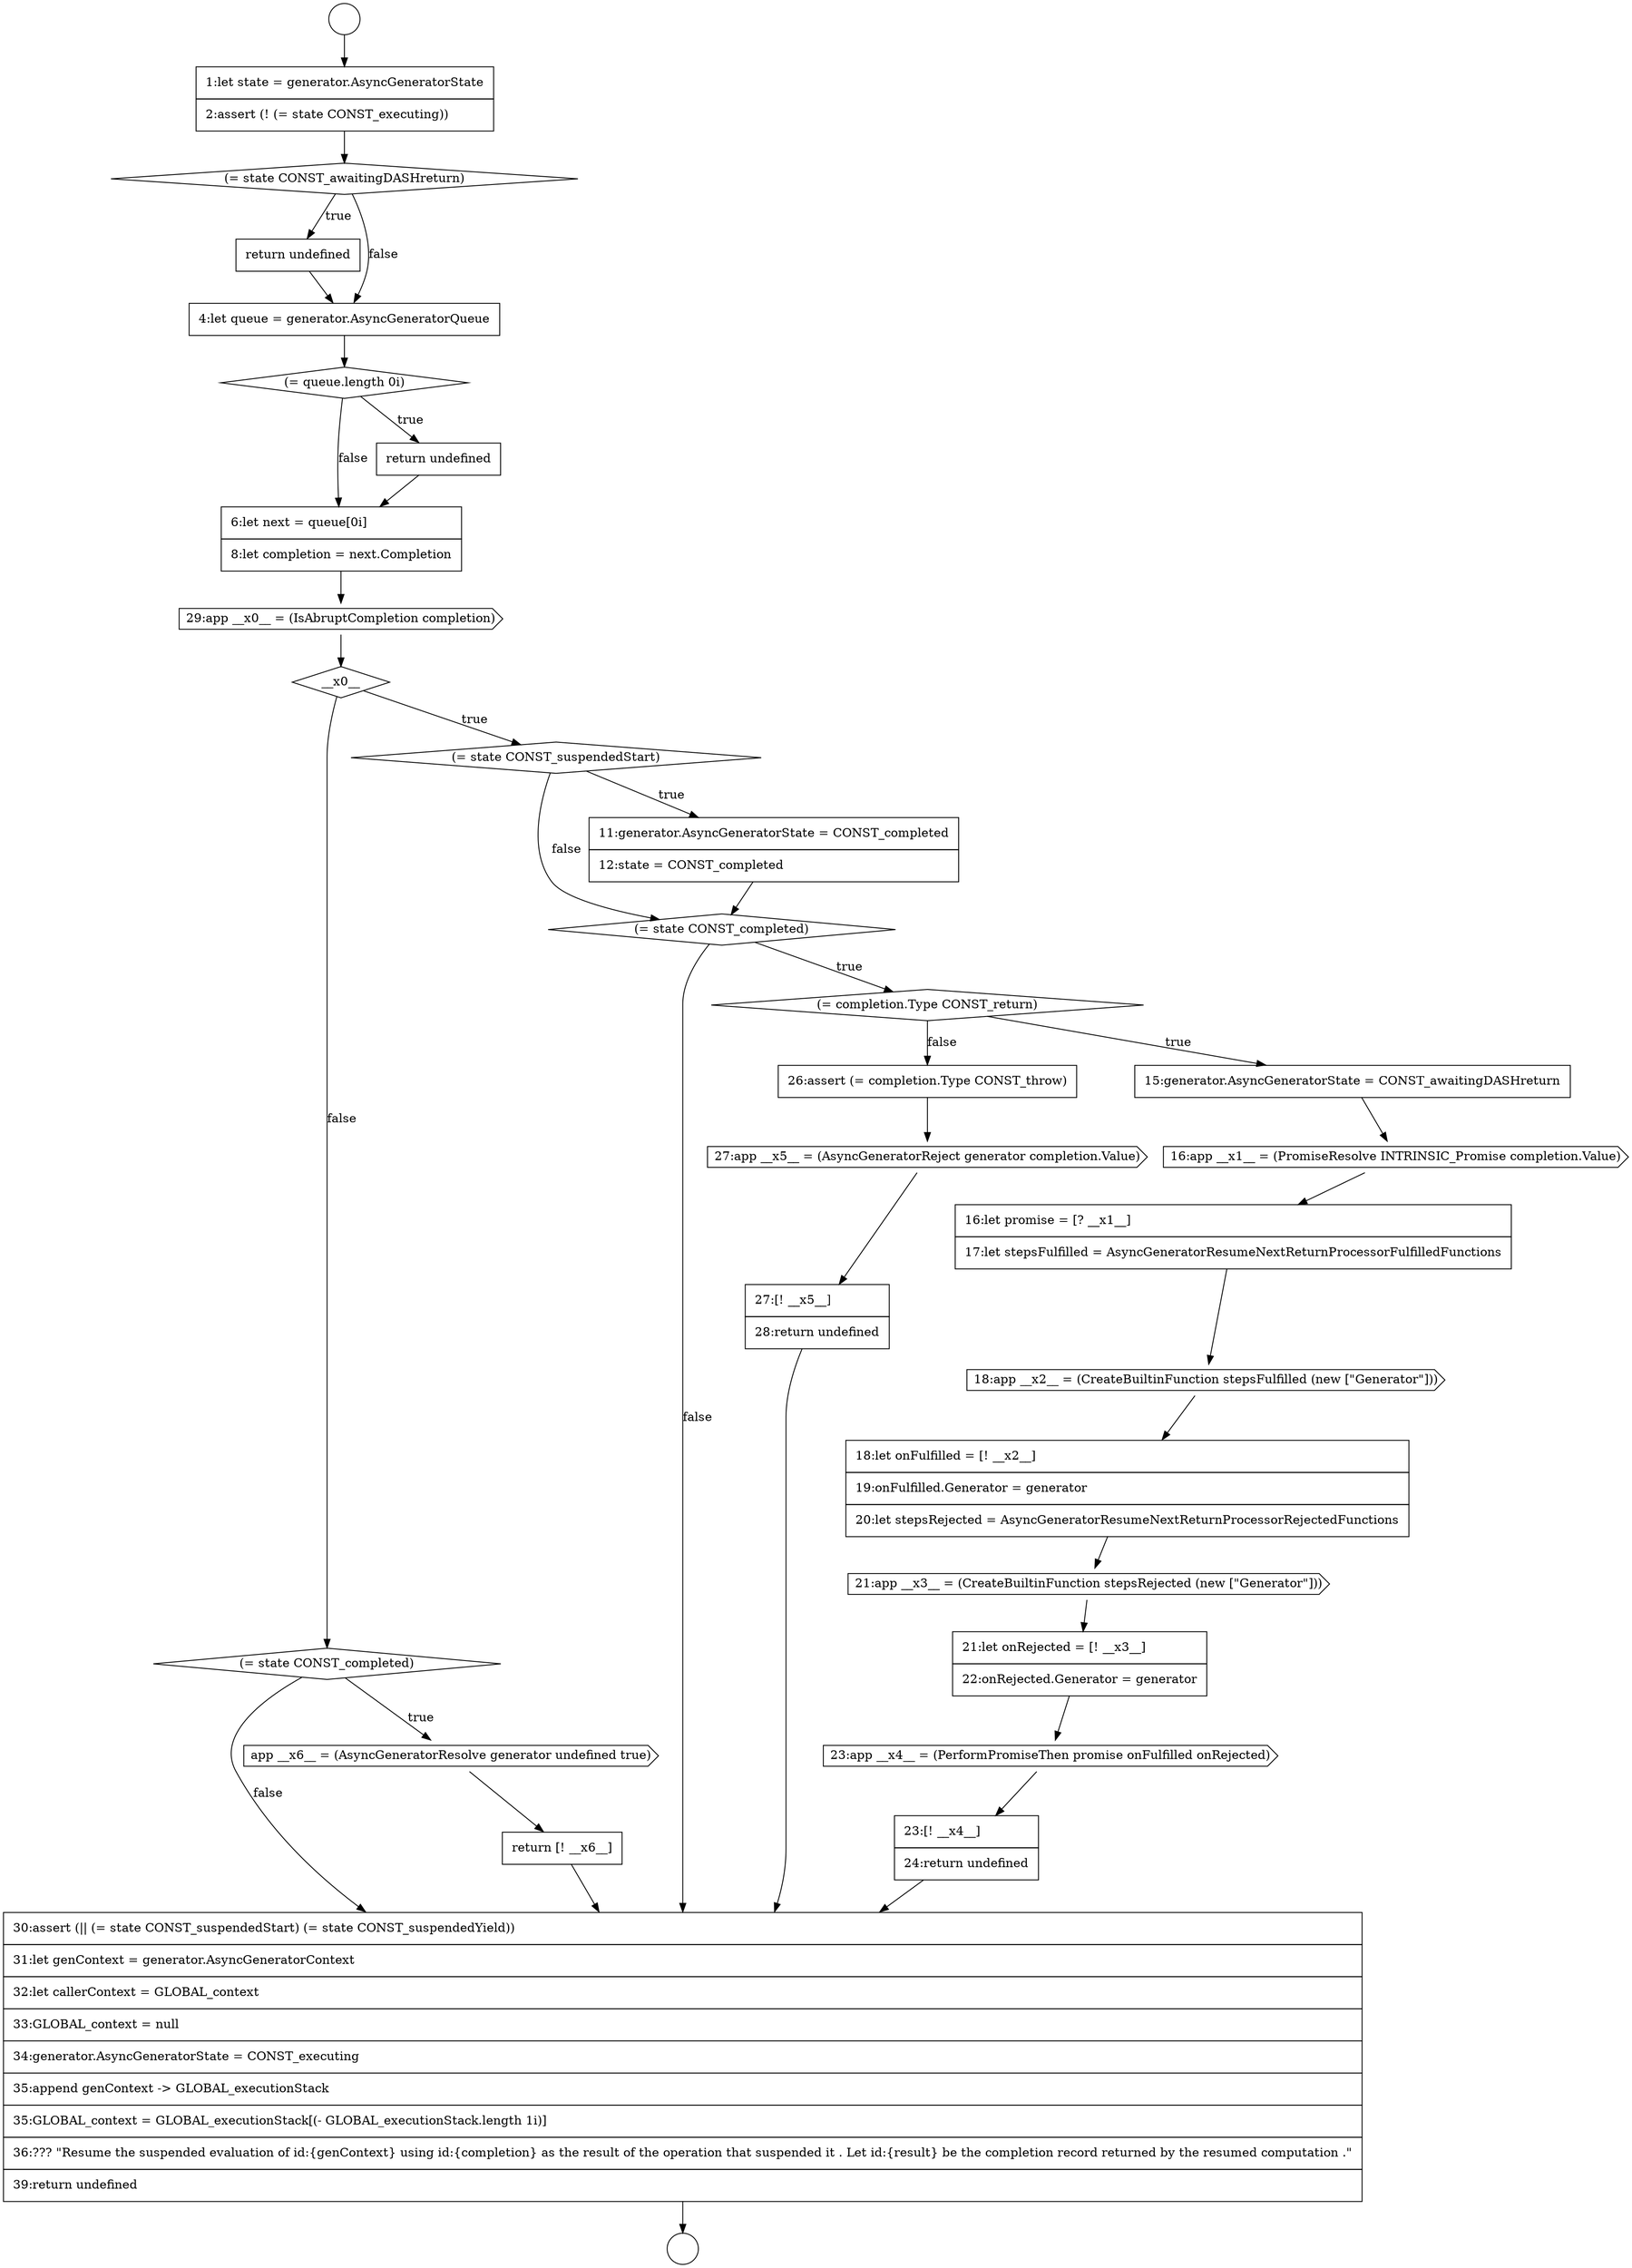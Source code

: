 digraph {
  node19598 [shape=diamond, label=<<font color="black">(= state CONST_completed)</font>> color="black" fillcolor="white" style=filled]
  node19615 [shape=none, margin=0, label=<<font color="black">
    <table border="0" cellborder="1" cellspacing="0" cellpadding="10">
      <tr><td align="left">30:assert (|| (= state CONST_suspendedStart) (= state CONST_suspendedYield))</td></tr>
      <tr><td align="left">31:let genContext = generator.AsyncGeneratorContext</td></tr>
      <tr><td align="left">32:let callerContext = GLOBAL_context</td></tr>
      <tr><td align="left">33:GLOBAL_context = null</td></tr>
      <tr><td align="left">34:generator.AsyncGeneratorState = CONST_executing</td></tr>
      <tr><td align="left">35:append genContext -&gt; GLOBAL_executionStack</td></tr>
      <tr><td align="left">35:GLOBAL_context = GLOBAL_executionStack[(- GLOBAL_executionStack.length 1i)]</td></tr>
      <tr><td align="left">36:??? &quot;Resume the suspended evaluation of id:{genContext} using id:{completion} as the result of the operation that suspended it . Let id:{result} be the completion record returned by the resumed computation .&quot;</td></tr>
      <tr><td align="left">39:return undefined</td></tr>
    </table>
  </font>> color="black" fillcolor="white" style=filled]
  node19607 [shape=cds, label=<<font color="black">23:app __x4__ = (PerformPromiseThen promise onFulfilled onRejected)</font>> color="black" fillcolor="white" style=filled]
  node19606 [shape=none, margin=0, label=<<font color="black">
    <table border="0" cellborder="1" cellspacing="0" cellpadding="10">
      <tr><td align="left">21:let onRejected = [! __x3__]</td></tr>
      <tr><td align="left">22:onRejected.Generator = generator</td></tr>
    </table>
  </font>> color="black" fillcolor="white" style=filled]
  node19599 [shape=diamond, label=<<font color="black">(= completion.Type CONST_return)</font>> color="black" fillcolor="white" style=filled]
  node19613 [shape=cds, label=<<font color="black">app __x6__ = (AsyncGeneratorResolve generator undefined true)</font>> color="black" fillcolor="white" style=filled]
  node19610 [shape=cds, label=<<font color="black">27:app __x5__ = (AsyncGeneratorReject generator completion.Value)</font>> color="black" fillcolor="white" style=filled]
  node19593 [shape=none, margin=0, label=<<font color="black">
    <table border="0" cellborder="1" cellspacing="0" cellpadding="10">
      <tr><td align="left">6:let next = queue[0i]</td></tr>
      <tr><td align="left">8:let completion = next.Completion</td></tr>
    </table>
  </font>> color="black" fillcolor="white" style=filled]
  node19614 [shape=none, margin=0, label=<<font color="black">
    <table border="0" cellborder="1" cellspacing="0" cellpadding="10">
      <tr><td align="left">return [! __x6__]</td></tr>
    </table>
  </font>> color="black" fillcolor="white" style=filled]
  node19592 [shape=none, margin=0, label=<<font color="black">
    <table border="0" cellborder="1" cellspacing="0" cellpadding="10">
      <tr><td align="left">return undefined</td></tr>
    </table>
  </font>> color="black" fillcolor="white" style=filled]
  node19597 [shape=none, margin=0, label=<<font color="black">
    <table border="0" cellborder="1" cellspacing="0" cellpadding="10">
      <tr><td align="left">11:generator.AsyncGeneratorState = CONST_completed</td></tr>
      <tr><td align="left">12:state = CONST_completed</td></tr>
    </table>
  </font>> color="black" fillcolor="white" style=filled]
  node19594 [shape=cds, label=<<font color="black">29:app __x0__ = (IsAbruptCompletion completion)</font>> color="black" fillcolor="white" style=filled]
  node19611 [shape=none, margin=0, label=<<font color="black">
    <table border="0" cellborder="1" cellspacing="0" cellpadding="10">
      <tr><td align="left">27:[! __x5__]</td></tr>
      <tr><td align="left">28:return undefined</td></tr>
    </table>
  </font>> color="black" fillcolor="white" style=filled]
  node19589 [shape=none, margin=0, label=<<font color="black">
    <table border="0" cellborder="1" cellspacing="0" cellpadding="10">
      <tr><td align="left">return undefined</td></tr>
    </table>
  </font>> color="black" fillcolor="white" style=filled]
  node19604 [shape=none, margin=0, label=<<font color="black">
    <table border="0" cellborder="1" cellspacing="0" cellpadding="10">
      <tr><td align="left">18:let onFulfilled = [! __x2__]</td></tr>
      <tr><td align="left">19:onFulfilled.Generator = generator</td></tr>
      <tr><td align="left">20:let stepsRejected = AsyncGeneratorResumeNextReturnProcessorRejectedFunctions</td></tr>
    </table>
  </font>> color="black" fillcolor="white" style=filled]
  node19591 [shape=diamond, label=<<font color="black">(= queue.length 0i)</font>> color="black" fillcolor="white" style=filled]
  node19585 [shape=circle label=" " color="black" fillcolor="white" style=filled]
  node19608 [shape=none, margin=0, label=<<font color="black">
    <table border="0" cellborder="1" cellspacing="0" cellpadding="10">
      <tr><td align="left">23:[! __x4__]</td></tr>
      <tr><td align="left">24:return undefined</td></tr>
    </table>
  </font>> color="black" fillcolor="white" style=filled]
  node19595 [shape=diamond, label=<<font color="black">__x0__</font>> color="black" fillcolor="white" style=filled]
  node19612 [shape=diamond, label=<<font color="black">(= state CONST_completed)</font>> color="black" fillcolor="white" style=filled]
  node19588 [shape=diamond, label=<<font color="black">(= state CONST_awaitingDASHreturn)</font>> color="black" fillcolor="white" style=filled]
  node19603 [shape=cds, label=<<font color="black">18:app __x2__ = (CreateBuiltinFunction stepsFulfilled (new [&quot;Generator&quot;]))</font>> color="black" fillcolor="white" style=filled]
  node19596 [shape=diamond, label=<<font color="black">(= state CONST_suspendedStart)</font>> color="black" fillcolor="white" style=filled]
  node19609 [shape=none, margin=0, label=<<font color="black">
    <table border="0" cellborder="1" cellspacing="0" cellpadding="10">
      <tr><td align="left">26:assert (= completion.Type CONST_throw)</td></tr>
    </table>
  </font>> color="black" fillcolor="white" style=filled]
  node19587 [shape=none, margin=0, label=<<font color="black">
    <table border="0" cellborder="1" cellspacing="0" cellpadding="10">
      <tr><td align="left">1:let state = generator.AsyncGeneratorState</td></tr>
      <tr><td align="left">2:assert (! (= state CONST_executing))</td></tr>
    </table>
  </font>> color="black" fillcolor="white" style=filled]
  node19602 [shape=none, margin=0, label=<<font color="black">
    <table border="0" cellborder="1" cellspacing="0" cellpadding="10">
      <tr><td align="left">16:let promise = [? __x1__]</td></tr>
      <tr><td align="left">17:let stepsFulfilled = AsyncGeneratorResumeNextReturnProcessorFulfilledFunctions</td></tr>
    </table>
  </font>> color="black" fillcolor="white" style=filled]
  node19600 [shape=none, margin=0, label=<<font color="black">
    <table border="0" cellborder="1" cellspacing="0" cellpadding="10">
      <tr><td align="left">15:generator.AsyncGeneratorState = CONST_awaitingDASHreturn</td></tr>
    </table>
  </font>> color="black" fillcolor="white" style=filled]
  node19590 [shape=none, margin=0, label=<<font color="black">
    <table border="0" cellborder="1" cellspacing="0" cellpadding="10">
      <tr><td align="left">4:let queue = generator.AsyncGeneratorQueue</td></tr>
    </table>
  </font>> color="black" fillcolor="white" style=filled]
  node19605 [shape=cds, label=<<font color="black">21:app __x3__ = (CreateBuiltinFunction stepsRejected (new [&quot;Generator&quot;]))</font>> color="black" fillcolor="white" style=filled]
  node19586 [shape=circle label=" " color="black" fillcolor="white" style=filled]
  node19601 [shape=cds, label=<<font color="black">16:app __x1__ = (PromiseResolve INTRINSIC_Promise completion.Value)</font>> color="black" fillcolor="white" style=filled]
  node19587 -> node19588 [ color="black"]
  node19611 -> node19615 [ color="black"]
  node19610 -> node19611 [ color="black"]
  node19608 -> node19615 [ color="black"]
  node19593 -> node19594 [ color="black"]
  node19591 -> node19592 [label=<<font color="black">true</font>> color="black"]
  node19591 -> node19593 [label=<<font color="black">false</font>> color="black"]
  node19604 -> node19605 [ color="black"]
  node19613 -> node19614 [ color="black"]
  node19592 -> node19593 [ color="black"]
  node19606 -> node19607 [ color="black"]
  node19605 -> node19606 [ color="black"]
  node19588 -> node19589 [label=<<font color="black">true</font>> color="black"]
  node19588 -> node19590 [label=<<font color="black">false</font>> color="black"]
  node19600 -> node19601 [ color="black"]
  node19612 -> node19613 [label=<<font color="black">true</font>> color="black"]
  node19612 -> node19615 [label=<<font color="black">false</font>> color="black"]
  node19595 -> node19596 [label=<<font color="black">true</font>> color="black"]
  node19595 -> node19612 [label=<<font color="black">false</font>> color="black"]
  node19598 -> node19599 [label=<<font color="black">true</font>> color="black"]
  node19598 -> node19615 [label=<<font color="black">false</font>> color="black"]
  node19596 -> node19597 [label=<<font color="black">true</font>> color="black"]
  node19596 -> node19598 [label=<<font color="black">false</font>> color="black"]
  node19585 -> node19587 [ color="black"]
  node19607 -> node19608 [ color="black"]
  node19614 -> node19615 [ color="black"]
  node19590 -> node19591 [ color="black"]
  node19615 -> node19586 [ color="black"]
  node19589 -> node19590 [ color="black"]
  node19599 -> node19600 [label=<<font color="black">true</font>> color="black"]
  node19599 -> node19609 [label=<<font color="black">false</font>> color="black"]
  node19609 -> node19610 [ color="black"]
  node19594 -> node19595 [ color="black"]
  node19602 -> node19603 [ color="black"]
  node19603 -> node19604 [ color="black"]
  node19601 -> node19602 [ color="black"]
  node19597 -> node19598 [ color="black"]
}
